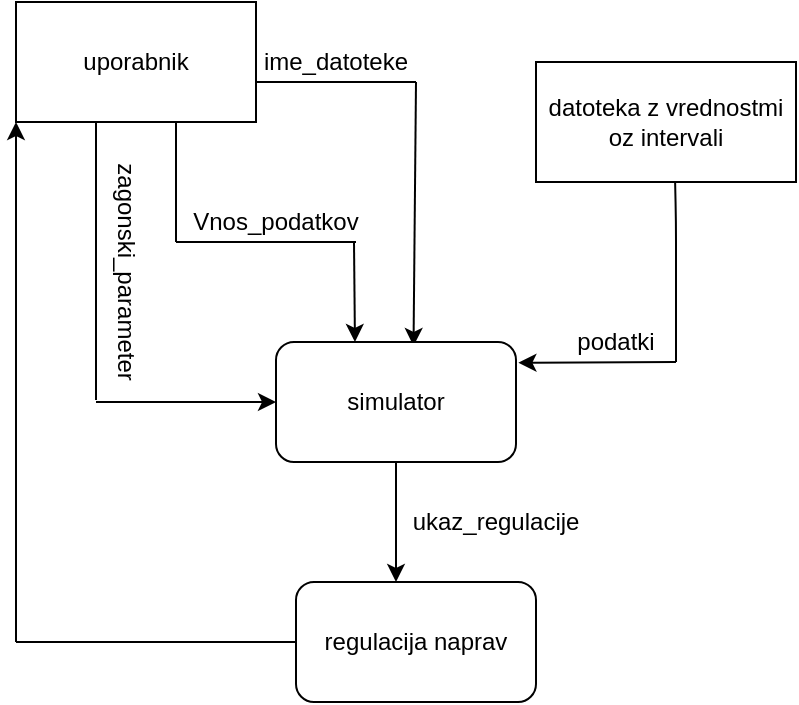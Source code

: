 <mxfile version="13.9.1" type="github" pages="2">
  <diagram id="_NWrr05ddmTLfXL3TdW5" name="Page-1">
    <mxGraphModel dx="1038" dy="580" grid="1" gridSize="10" guides="1" tooltips="1" connect="1" arrows="1" fold="1" page="1" pageScale="1" pageWidth="827" pageHeight="1169" math="0" shadow="0">
      <root>
        <mxCell id="0" />
        <mxCell id="1" parent="0" />
        <mxCell id="Bk9kA-PClelImSJuQHaS-1" value="uporabnik" style="rounded=0;whiteSpace=wrap;html=1;" parent="1" vertex="1">
          <mxGeometry x="40" y="80" width="120" height="60" as="geometry" />
        </mxCell>
        <mxCell id="Bk9kA-PClelImSJuQHaS-2" value="datoteka z vrednostmi oz intervali" style="rounded=0;whiteSpace=wrap;html=1;" parent="1" vertex="1">
          <mxGeometry x="300" y="110" width="130" height="60" as="geometry" />
        </mxCell>
        <mxCell id="Bk9kA-PClelImSJuQHaS-4" value="" style="endArrow=classic;html=1;entryX=0;entryY=0.5;entryDx=0;entryDy=0;" parent="1" edge="1">
          <mxGeometry width="50" height="50" relative="1" as="geometry">
            <mxPoint x="80" y="280" as="sourcePoint" />
            <mxPoint x="170" y="280" as="targetPoint" />
          </mxGeometry>
        </mxCell>
        <mxCell id="Bk9kA-PClelImSJuQHaS-5" value="" style="endArrow=none;html=1;" parent="1" edge="1">
          <mxGeometry width="50" height="50" relative="1" as="geometry">
            <mxPoint x="80" y="279" as="sourcePoint" />
            <mxPoint x="80" y="140" as="targetPoint" />
          </mxGeometry>
        </mxCell>
        <mxCell id="Bk9kA-PClelImSJuQHaS-6" value="zagonski_parameter" style="text;html=1;strokeColor=none;fillColor=none;align=center;verticalAlign=middle;whiteSpace=wrap;rounded=0;rotation=90;" parent="1" vertex="1">
          <mxGeometry x="60" y="200" width="70" height="30" as="geometry" />
        </mxCell>
        <mxCell id="Bk9kA-PClelImSJuQHaS-8" value="" style="endArrow=none;html=1;" parent="1" edge="1">
          <mxGeometry width="50" height="50" relative="1" as="geometry">
            <mxPoint x="120" y="140" as="sourcePoint" />
            <mxPoint x="120" y="200" as="targetPoint" />
          </mxGeometry>
        </mxCell>
        <mxCell id="Bk9kA-PClelImSJuQHaS-9" value="" style="endArrow=classic;html=1;entryX=0.329;entryY=0;entryDx=0;entryDy=0;entryPerimeter=0;" parent="1" edge="1">
          <mxGeometry width="50" height="50" relative="1" as="geometry">
            <mxPoint x="209" y="200" as="sourcePoint" />
            <mxPoint x="209.48" y="250" as="targetPoint" />
            <Array as="points" />
          </mxGeometry>
        </mxCell>
        <mxCell id="Bk9kA-PClelImSJuQHaS-10" value="Vnos_podatkov" style="text;html=1;strokeColor=none;fillColor=none;align=center;verticalAlign=middle;whiteSpace=wrap;rounded=0;rotation=0;" parent="1" vertex="1">
          <mxGeometry x="120" y="180" width="100" height="20" as="geometry" />
        </mxCell>
        <mxCell id="Bk9kA-PClelImSJuQHaS-11" value="" style="endArrow=classic;html=1;entryX=1.01;entryY=0.173;entryDx=0;entryDy=0;entryPerimeter=0;" parent="1" edge="1">
          <mxGeometry width="50" height="50" relative="1" as="geometry">
            <mxPoint x="370" y="260" as="sourcePoint" />
            <mxPoint x="291.2" y="260.38" as="targetPoint" />
          </mxGeometry>
        </mxCell>
        <mxCell id="Bk9kA-PClelImSJuQHaS-12" value="" style="endArrow=none;html=1;entryX=0.535;entryY=0.993;entryDx=0;entryDy=0;entryPerimeter=0;" parent="1" target="Bk9kA-PClelImSJuQHaS-2" edge="1">
          <mxGeometry width="50" height="50" relative="1" as="geometry">
            <mxPoint x="370" y="260" as="sourcePoint" />
            <mxPoint x="370" y="172" as="targetPoint" />
            <Array as="points">
              <mxPoint x="370" y="190" />
            </Array>
          </mxGeometry>
        </mxCell>
        <mxCell id="Bk9kA-PClelImSJuQHaS-26" value="" style="endArrow=classic;html=1;exitX=0.5;exitY=1;exitDx=0;exitDy=0;" parent="1" source="XcU5gDuVE3gvzxKZRbk7-2" edge="1">
          <mxGeometry width="50" height="50" relative="1" as="geometry">
            <mxPoint x="228" y="313" as="sourcePoint" />
            <mxPoint x="230" y="370" as="targetPoint" />
          </mxGeometry>
        </mxCell>
        <mxCell id="lywpFNEtedEfkGY4bdxE-1" value="" style="endArrow=none;html=1;" edge="1" parent="1">
          <mxGeometry width="50" height="50" relative="1" as="geometry">
            <mxPoint x="120" y="200" as="sourcePoint" />
            <mxPoint x="210" y="200" as="targetPoint" />
          </mxGeometry>
        </mxCell>
        <mxCell id="lywpFNEtedEfkGY4bdxE-2" value="" style="endArrow=none;html=1;" edge="1" parent="1">
          <mxGeometry width="50" height="50" relative="1" as="geometry">
            <mxPoint x="160" y="120" as="sourcePoint" />
            <mxPoint x="240" y="120" as="targetPoint" />
          </mxGeometry>
        </mxCell>
        <mxCell id="lywpFNEtedEfkGY4bdxE-3" value="" style="endArrow=classic;html=1;entryX=0.573;entryY=0.033;entryDx=0;entryDy=0;entryPerimeter=0;" edge="1" parent="1">
          <mxGeometry width="50" height="50" relative="1" as="geometry">
            <mxPoint x="240" y="120" as="sourcePoint" />
            <mxPoint x="238.76" y="251.98" as="targetPoint" />
          </mxGeometry>
        </mxCell>
        <mxCell id="lywpFNEtedEfkGY4bdxE-4" value="ime_datoteke" style="text;html=1;strokeColor=none;fillColor=none;align=center;verticalAlign=middle;whiteSpace=wrap;rounded=0;" vertex="1" parent="1">
          <mxGeometry x="160" y="100" width="80" height="20" as="geometry" />
        </mxCell>
        <mxCell id="lywpFNEtedEfkGY4bdxE-5" value="podatki" style="text;html=1;strokeColor=none;fillColor=none;align=center;verticalAlign=middle;whiteSpace=wrap;rounded=0;" vertex="1" parent="1">
          <mxGeometry x="320" y="240" width="40" height="20" as="geometry" />
        </mxCell>
        <mxCell id="XcU5gDuVE3gvzxKZRbk7-2" value="simulator" style="rounded=1;whiteSpace=wrap;html=1;" vertex="1" parent="1">
          <mxGeometry x="170" y="250" width="120" height="60" as="geometry" />
        </mxCell>
        <mxCell id="XcU5gDuVE3gvzxKZRbk7-3" value="ukaz_regulacije" style="text;html=1;strokeColor=none;fillColor=none;align=center;verticalAlign=middle;whiteSpace=wrap;rounded=0;" vertex="1" parent="1">
          <mxGeometry x="240" y="330" width="80" height="20" as="geometry" />
        </mxCell>
        <mxCell id="ul-s3BG-OP-is6byjSiK-1" value="regulacija naprav" style="rounded=1;whiteSpace=wrap;html=1;" vertex="1" parent="1">
          <mxGeometry x="180" y="370" width="120" height="60" as="geometry" />
        </mxCell>
        <mxCell id="ul-s3BG-OP-is6byjSiK-2" value="" style="endArrow=none;html=1;" edge="1" parent="1">
          <mxGeometry width="50" height="50" relative="1" as="geometry">
            <mxPoint x="40" y="400" as="sourcePoint" />
            <mxPoint x="180" y="400" as="targetPoint" />
          </mxGeometry>
        </mxCell>
        <mxCell id="ul-s3BG-OP-is6byjSiK-4" value="" style="endArrow=classic;html=1;entryX=0;entryY=1;entryDx=0;entryDy=0;" edge="1" parent="1" target="Bk9kA-PClelImSJuQHaS-1">
          <mxGeometry width="50" height="50" relative="1" as="geometry">
            <mxPoint x="40" y="400" as="sourcePoint" />
            <mxPoint x="90" y="350" as="targetPoint" />
          </mxGeometry>
        </mxCell>
      </root>
    </mxGraphModel>
  </diagram>
  <diagram id="ZUOfz2__W3kDWHqbyfe5" name="Page-2">
    <mxGraphModel dx="865" dy="483" grid="1" gridSize="10" guides="1" tooltips="1" connect="1" arrows="1" fold="1" page="1" pageScale="1" pageWidth="827" pageHeight="1169" math="0" shadow="0">
      <root>
        <mxCell id="4hDPUWFKngYLcMNtfriG-0" />
        <mxCell id="4hDPUWFKngYLcMNtfriG-1" parent="4hDPUWFKngYLcMNtfriG-0" />
        <mxCell id="_g4kGHc5Y9F_n04kEslc-0" value="uporabnik" style="rounded=0;whiteSpace=wrap;html=1;" vertex="1" parent="4hDPUWFKngYLcMNtfriG-1">
          <mxGeometry x="680" y="320" width="120" height="60" as="geometry" />
        </mxCell>
        <mxCell id="_g4kGHc5Y9F_n04kEslc-1" value="datoteka z vrednostmi oz intervali" style="rounded=0;whiteSpace=wrap;html=1;" vertex="1" parent="4hDPUWFKngYLcMNtfriG-1">
          <mxGeometry x="510" y="90" width="130" height="60" as="geometry" />
        </mxCell>
        <mxCell id="_g4kGHc5Y9F_n04kEslc-2" value="1. preberi podatke z datoteke in pretvori enote" style="rounded=1;whiteSpace=wrap;html=1;" vertex="1" parent="4hDPUWFKngYLcMNtfriG-1">
          <mxGeometry x="520" y="230" width="120" height="60" as="geometry" />
        </mxCell>
        <mxCell id="_g4kGHc5Y9F_n04kEslc-3" value="" style="endArrow=classic;html=1;exitX=0.5;exitY=1;exitDx=0;exitDy=0;" edge="1" parent="4hDPUWFKngYLcMNtfriG-1" source="_g4kGHc5Y9F_n04kEslc-1">
          <mxGeometry width="50" height="50" relative="1" as="geometry">
            <mxPoint x="600" y="310" as="sourcePoint" />
            <mxPoint x="575" y="228" as="targetPoint" />
          </mxGeometry>
        </mxCell>
        <mxCell id="_g4kGHc5Y9F_n04kEslc-4" value="podatki" style="text;html=1;strokeColor=none;fillColor=none;align=center;verticalAlign=middle;whiteSpace=wrap;rounded=0;" vertex="1" parent="4hDPUWFKngYLcMNtfriG-1">
          <mxGeometry x="575" y="180" width="40" height="20" as="geometry" />
        </mxCell>
        <mxCell id="9XK4A-_CiHKSpfSRf1Fz-0" value="2. izberi naključne vrednosti" style="rounded=1;whiteSpace=wrap;html=1;" vertex="1" parent="4hDPUWFKngYLcMNtfriG-1">
          <mxGeometry x="297.5" y="230" width="120" height="60" as="geometry" />
        </mxCell>
        <mxCell id="9XK4A-_CiHKSpfSRf1Fz-1" value="" style="endArrow=classic;html=1;exitX=0;exitY=0.5;exitDx=0;exitDy=0;" edge="1" parent="4hDPUWFKngYLcMNtfriG-1" source="_g4kGHc5Y9F_n04kEslc-2">
          <mxGeometry width="50" height="50" relative="1" as="geometry">
            <mxPoint x="390" y="320" as="sourcePoint" />
            <mxPoint x="420" y="260" as="targetPoint" />
          </mxGeometry>
        </mxCell>
        <mxCell id="9XK4A-_CiHKSpfSRf1Fz-3" value="intervali" style="text;html=1;strokeColor=none;fillColor=none;align=center;verticalAlign=middle;whiteSpace=wrap;rounded=0;" vertex="1" parent="4hDPUWFKngYLcMNtfriG-1">
          <mxGeometry x="440" y="240" width="60" height="20" as="geometry" />
        </mxCell>
        <mxCell id="9XK4A-_CiHKSpfSRf1Fz-4" value="3. primerjaj vrednosti z željenimi" style="rounded=1;whiteSpace=wrap;html=1;" vertex="1" parent="4hDPUWFKngYLcMNtfriG-1">
          <mxGeometry x="60" y="230" width="120" height="60" as="geometry" />
        </mxCell>
        <mxCell id="9XK4A-_CiHKSpfSRf1Fz-5" value="" style="endArrow=classic;html=1;entryX=1;entryY=0.5;entryDx=0;entryDy=0;exitX=0;exitY=0.5;exitDx=0;exitDy=0;" edge="1" parent="4hDPUWFKngYLcMNtfriG-1" source="9XK4A-_CiHKSpfSRf1Fz-0" target="9XK4A-_CiHKSpfSRf1Fz-4">
          <mxGeometry width="50" height="50" relative="1" as="geometry">
            <mxPoint x="297.5" y="270" as="sourcePoint" />
            <mxPoint x="347.5" y="220" as="targetPoint" />
          </mxGeometry>
        </mxCell>
        <mxCell id="9XK4A-_CiHKSpfSRf1Fz-9" value="" style="endArrow=classic;html=1;" edge="1" parent="4hDPUWFKngYLcMNtfriG-1">
          <mxGeometry width="50" height="50" relative="1" as="geometry">
            <mxPoint x="120" y="200" as="sourcePoint" />
            <mxPoint x="120" y="230" as="targetPoint" />
          </mxGeometry>
        </mxCell>
        <mxCell id="9XK4A-_CiHKSpfSRf1Fz-10" value="" style="endArrow=none;html=1;" edge="1" parent="4hDPUWFKngYLcMNtfriG-1">
          <mxGeometry width="50" height="50" relative="1" as="geometry">
            <mxPoint x="120" y="199" as="sourcePoint" />
            <mxPoint x="550" y="199" as="targetPoint" />
          </mxGeometry>
        </mxCell>
        <mxCell id="9XK4A-_CiHKSpfSRf1Fz-11" value="" style="endArrow=none;html=1;entryX=0.25;entryY=0;entryDx=0;entryDy=0;" edge="1" parent="4hDPUWFKngYLcMNtfriG-1" target="_g4kGHc5Y9F_n04kEslc-2">
          <mxGeometry width="50" height="50" relative="1" as="geometry">
            <mxPoint x="550" y="200" as="sourcePoint" />
            <mxPoint x="440" y="270" as="targetPoint" />
          </mxGeometry>
        </mxCell>
        <mxCell id="9XK4A-_CiHKSpfSRf1Fz-12" value="Željene_vrednosti" style="text;html=1;strokeColor=none;fillColor=none;align=center;verticalAlign=middle;whiteSpace=wrap;rounded=0;" vertex="1" parent="4hDPUWFKngYLcMNtfriG-1">
          <mxGeometry x="295" y="180" width="110" height="20" as="geometry" />
        </mxCell>
        <mxCell id="9XK4A-_CiHKSpfSRf1Fz-14" value="nakljucne_vrednosti" style="text;html=1;strokeColor=none;fillColor=none;align=center;verticalAlign=middle;whiteSpace=wrap;rounded=0;" vertex="1" parent="4hDPUWFKngYLcMNtfriG-1">
          <mxGeometry x="200" y="240" width="80" height="20" as="geometry" />
        </mxCell>
        <mxCell id="ugX3hBUozOKR9K9OEqGu-0" value="" style="endArrow=none;html=1;entryX=0;entryY=0.5;entryDx=0;entryDy=0;" edge="1" parent="4hDPUWFKngYLcMNtfriG-1" target="_g4kGHc5Y9F_n04kEslc-0">
          <mxGeometry width="50" height="50" relative="1" as="geometry">
            <mxPoint x="580" y="349.17" as="sourcePoint" />
            <mxPoint x="660" y="349.17" as="targetPoint" />
          </mxGeometry>
        </mxCell>
        <mxCell id="ugX3hBUozOKR9K9OEqGu-1" value="" style="endArrow=classic;html=1;entryX=0.5;entryY=1;entryDx=0;entryDy=0;" edge="1" parent="4hDPUWFKngYLcMNtfriG-1" target="_g4kGHc5Y9F_n04kEslc-2">
          <mxGeometry width="50" height="50" relative="1" as="geometry">
            <mxPoint x="580" y="350" as="sourcePoint" />
            <mxPoint x="625" y="290" as="targetPoint" />
          </mxGeometry>
        </mxCell>
        <mxCell id="ugX3hBUozOKR9K9OEqGu-2" value="ime_datoteke" style="text;html=1;strokeColor=none;fillColor=none;align=center;verticalAlign=middle;whiteSpace=wrap;rounded=0;" vertex="1" parent="4hDPUWFKngYLcMNtfriG-1">
          <mxGeometry x="590" y="330" width="80" height="20" as="geometry" />
        </mxCell>
        <mxCell id="gWvZcS1ALWxOQFwUEKQn-11" value="" style="shape=umlActor;verticalLabelPosition=bottom;verticalAlign=top;html=1;outlineConnect=0;" vertex="1" parent="4hDPUWFKngYLcMNtfriG-1">
          <mxGeometry x="692.5" y="340" width="15" height="20" as="geometry" />
        </mxCell>
        <mxCell id="gWvZcS1ALWxOQFwUEKQn-14" value="4. izračun odstopanj in povprečnih izmerjenih vrednosti" style="rounded=1;whiteSpace=wrap;html=1;" vertex="1" parent="4hDPUWFKngYLcMNtfriG-1">
          <mxGeometry x="10" y="100" width="140" height="60" as="geometry" />
        </mxCell>
        <mxCell id="gWvZcS1ALWxOQFwUEKQn-15" value="" style="endArrow=classic;html=1;entryX=0.5;entryY=1;entryDx=0;entryDy=0;" edge="1" parent="4hDPUWFKngYLcMNtfriG-1" target="gWvZcS1ALWxOQFwUEKQn-14">
          <mxGeometry width="50" height="50" relative="1" as="geometry">
            <mxPoint x="80" y="230" as="sourcePoint" />
            <mxPoint x="130" y="180" as="targetPoint" />
          </mxGeometry>
        </mxCell>
        <mxCell id="gWvZcS1ALWxOQFwUEKQn-16" value="odstopanja" style="text;html=1;strokeColor=none;fillColor=none;align=center;verticalAlign=middle;whiteSpace=wrap;rounded=0;rotation=0;" vertex="1" parent="4hDPUWFKngYLcMNtfriG-1">
          <mxGeometry x="30" y="190" width="40" height="20" as="geometry" />
        </mxCell>
        <mxCell id="vq98YX4r31SYasS9gEZD-0" value="" style="endArrow=classic;html=1;exitX=0.5;exitY=1;exitDx=0;exitDy=0;" edge="1" parent="4hDPUWFKngYLcMNtfriG-1" source="9XK4A-_CiHKSpfSRf1Fz-4">
          <mxGeometry width="50" height="50" relative="1" as="geometry">
            <mxPoint x="390" y="400" as="sourcePoint" />
            <mxPoint x="120" y="360" as="targetPoint" />
          </mxGeometry>
        </mxCell>
        <mxCell id="vq98YX4r31SYasS9gEZD-1" value="regulacija naprav" style="rounded=1;whiteSpace=wrap;html=1;" vertex="1" parent="4hDPUWFKngYLcMNtfriG-1">
          <mxGeometry x="70" y="360" width="120" height="60" as="geometry" />
        </mxCell>
        <mxCell id="vq98YX4r31SYasS9gEZD-2" value="manjka &lt;br&gt;nacin delovanja corona + loop" style="text;html=1;strokeColor=none;fillColor=none;align=center;verticalAlign=middle;whiteSpace=wrap;rounded=0;" vertex="1" parent="4hDPUWFKngYLcMNtfriG-1">
          <mxGeometry x="400" y="360" width="40" height="20" as="geometry" />
        </mxCell>
      </root>
    </mxGraphModel>
  </diagram>
</mxfile>
